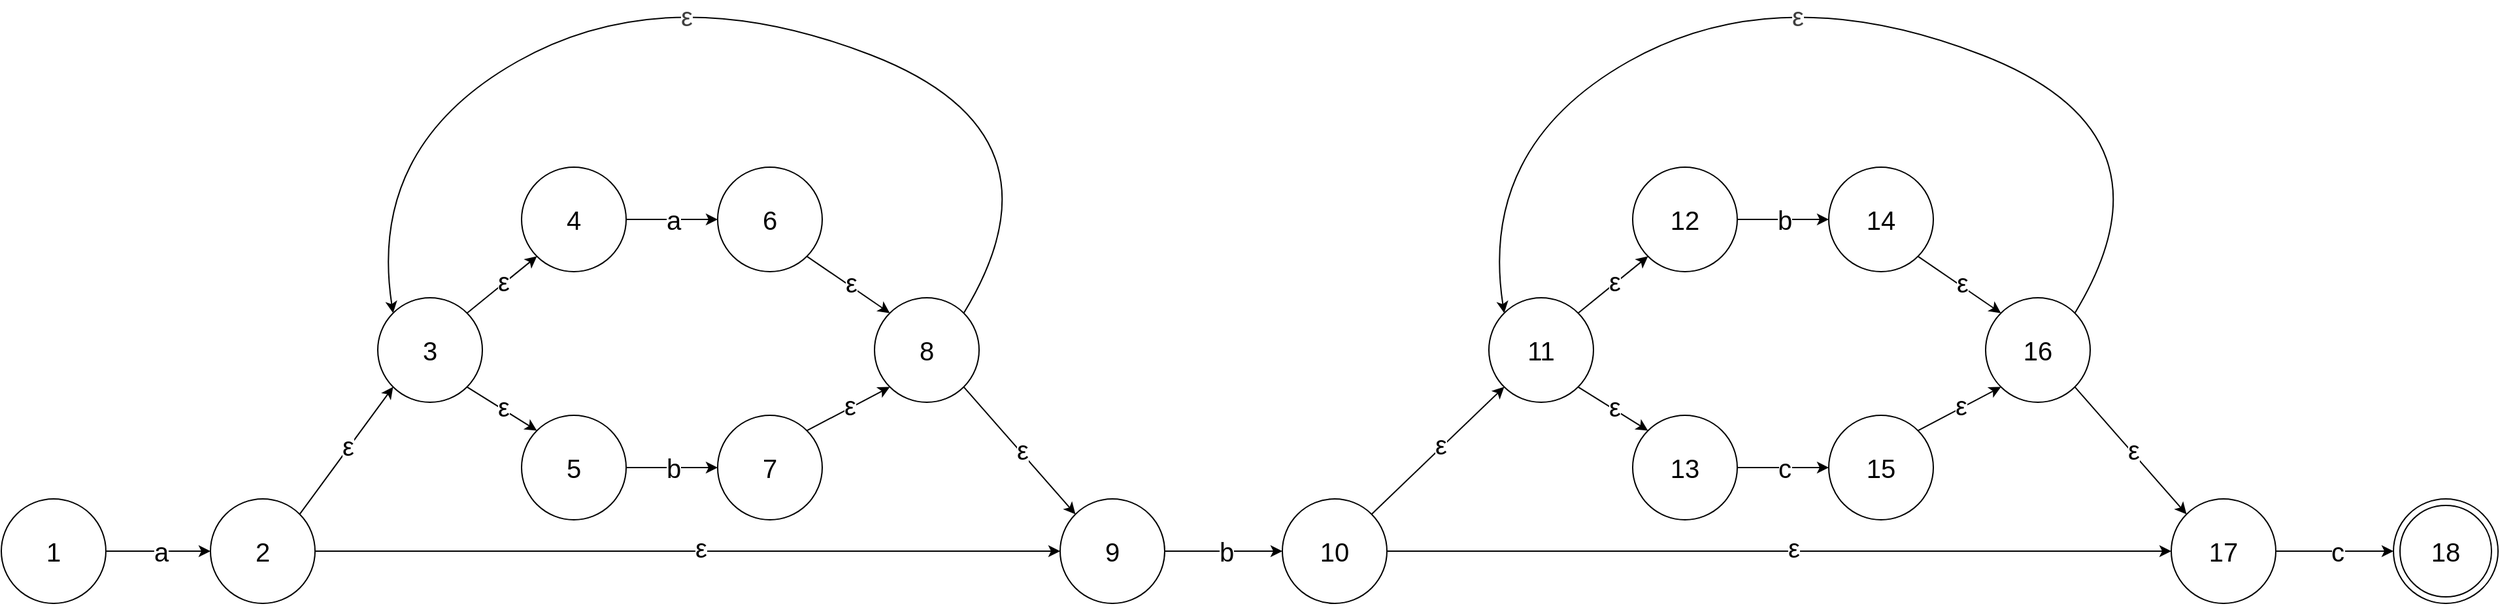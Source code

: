 <mxfile>
    <diagram id="ueg6NqKU8GOXhDqJm9ao" name="Page-1">
        <mxGraphModel dx="1185" dy="818" grid="1" gridSize="10" guides="1" tooltips="1" connect="1" arrows="1" fold="1" page="1" pageScale="1" pageWidth="600" pageHeight="600" background="#ffffff" math="0" shadow="0">
            <root>
                <mxCell id="0"/>
                <mxCell id="1" parent="0"/>
                <mxCell id="5" value="" style="group" parent="1" vertex="1" connectable="0">
                    <mxGeometry x="30" y="393" width="80" height="80" as="geometry"/>
                </mxCell>
                <mxCell id="3" value="1" style="ellipse;whiteSpace=wrap;html=1;aspect=fixed;fontSize=20;" parent="5" vertex="1">
                    <mxGeometry width="80" height="80" as="geometry"/>
                </mxCell>
                <mxCell id="33" style="edgeStyle=none;html=1;exitX=1;exitY=0;exitDx=0;exitDy=0;fontSize=20;entryX=0;entryY=1;entryDx=0;entryDy=0;" parent="1" source="46" target="48" edge="1">
                    <mxGeometry relative="1" as="geometry">
                        <mxPoint x="249.12" y="183.0" as="sourcePoint"/>
                        <mxPoint x="130.0" y="280.12" as="targetPoint"/>
                    </mxGeometry>
                </mxCell>
                <mxCell id="34" value="&lt;font&gt;ε&lt;/font&gt;" style="edgeLabel;html=1;align=center;verticalAlign=middle;resizable=0;points=[];fontSize=20;" parent="33" vertex="1" connectable="0">
                    <mxGeometry x="0.035" relative="1" as="geometry">
                        <mxPoint y="-3" as="offset"/>
                    </mxGeometry>
                </mxCell>
                <mxCell id="35" style="edgeStyle=none;html=1;exitX=1;exitY=0.5;exitDx=0;exitDy=0;fontSize=16;entryX=0;entryY=0.5;entryDx=0;entryDy=0;" parent="1" source="3" target="46" edge="1">
                    <mxGeometry relative="1" as="geometry">
                        <mxPoint x="178.0" y="399.64" as="sourcePoint"/>
                        <mxPoint x="299.92" y="303.0" as="targetPoint"/>
                    </mxGeometry>
                </mxCell>
                <mxCell id="36" value="&lt;font&gt;a&lt;/font&gt;" style="edgeLabel;html=1;align=center;verticalAlign=middle;resizable=0;points=[];fontSize=20;" parent="35" vertex="1" connectable="0">
                    <mxGeometry x="0.035" relative="1" as="geometry">
                        <mxPoint as="offset"/>
                    </mxGeometry>
                </mxCell>
                <mxCell id="45" value="" style="group" parent="1" vertex="1" connectable="0">
                    <mxGeometry x="190" y="393" width="80" height="80" as="geometry"/>
                </mxCell>
                <mxCell id="46" value="2" style="ellipse;whiteSpace=wrap;html=1;aspect=fixed;fontSize=20;" parent="45" vertex="1">
                    <mxGeometry width="80" height="80" as="geometry"/>
                </mxCell>
                <mxCell id="47" value="" style="group" parent="1" vertex="1" connectable="0">
                    <mxGeometry x="318" y="239" width="80" height="79" as="geometry"/>
                </mxCell>
                <mxCell id="48" value="3" style="ellipse;whiteSpace=wrap;html=1;aspect=fixed;fontSize=20;" parent="47" vertex="1">
                    <mxGeometry width="80" height="80" as="geometry"/>
                </mxCell>
                <mxCell id="49" value="" style="group" parent="1" vertex="1" connectable="0">
                    <mxGeometry x="428" y="139" width="80" height="79" as="geometry"/>
                </mxCell>
                <mxCell id="50" value="4" style="ellipse;whiteSpace=wrap;html=1;aspect=fixed;fontSize=20;" parent="49" vertex="1">
                    <mxGeometry width="80" height="80" as="geometry"/>
                </mxCell>
                <mxCell id="51" value="" style="group" parent="1" vertex="1" connectable="0">
                    <mxGeometry x="428" y="329" width="80" height="79" as="geometry"/>
                </mxCell>
                <mxCell id="52" value="5" style="ellipse;whiteSpace=wrap;html=1;aspect=fixed;fontSize=20;" parent="51" vertex="1">
                    <mxGeometry width="80" height="80" as="geometry"/>
                </mxCell>
                <mxCell id="53" style="edgeStyle=none;html=1;exitX=1;exitY=0;exitDx=0;exitDy=0;fontSize=16;entryX=0;entryY=1;entryDx=0;entryDy=0;" parent="1" source="48" target="50" edge="1">
                    <mxGeometry relative="1" as="geometry">
                        <mxPoint x="276" y="411" as="sourcePoint"/>
                        <mxPoint x="340" y="337" as="targetPoint"/>
                    </mxGeometry>
                </mxCell>
                <mxCell id="54" value="&lt;font&gt;ε&lt;/font&gt;" style="edgeLabel;html=1;align=center;verticalAlign=middle;resizable=0;points=[];fontSize=20;" parent="53" vertex="1" connectable="0">
                    <mxGeometry x="0.035" relative="1" as="geometry">
                        <mxPoint y="-3" as="offset"/>
                    </mxGeometry>
                </mxCell>
                <mxCell id="55" style="edgeStyle=none;html=1;exitX=1;exitY=1;exitDx=0;exitDy=0;fontSize=16;entryX=0;entryY=0;entryDx=0;entryDy=0;" parent="1" source="48" target="52" edge="1">
                    <mxGeometry relative="1" as="geometry">
                        <mxPoint x="396" y="281" as="sourcePoint"/>
                        <mxPoint x="470" y="217" as="targetPoint"/>
                    </mxGeometry>
                </mxCell>
                <mxCell id="56" value="&lt;font&gt;ε&lt;/font&gt;" style="edgeLabel;html=1;align=center;verticalAlign=middle;resizable=0;points=[];fontSize=20;" parent="55" vertex="1" connectable="0">
                    <mxGeometry x="0.035" relative="1" as="geometry">
                        <mxPoint y="-3" as="offset"/>
                    </mxGeometry>
                </mxCell>
                <mxCell id="57" value="" style="group" parent="1" vertex="1" connectable="0">
                    <mxGeometry x="578" y="139" width="80" height="79" as="geometry"/>
                </mxCell>
                <mxCell id="58" value="6" style="ellipse;whiteSpace=wrap;html=1;aspect=fixed;fontSize=20;" parent="57" vertex="1">
                    <mxGeometry width="80" height="80" as="geometry"/>
                </mxCell>
                <mxCell id="59" value="" style="group" parent="1" vertex="1" connectable="0">
                    <mxGeometry x="578" y="329" width="80" height="79" as="geometry"/>
                </mxCell>
                <mxCell id="60" value="7" style="ellipse;whiteSpace=wrap;html=1;aspect=fixed;fontSize=20;" parent="59" vertex="1">
                    <mxGeometry width="80" height="80" as="geometry"/>
                </mxCell>
                <mxCell id="61" style="edgeStyle=none;html=1;exitX=1;exitY=0.5;exitDx=0;exitDy=0;fontSize=16;entryX=0;entryY=0.5;entryDx=0;entryDy=0;" parent="1" source="52" target="60" edge="1">
                    <mxGeometry relative="1" as="geometry">
                        <mxPoint x="518" y="409" as="sourcePoint"/>
                        <mxPoint x="598" y="409" as="targetPoint"/>
                    </mxGeometry>
                </mxCell>
                <mxCell id="62" value="&lt;font&gt;b&lt;/font&gt;" style="edgeLabel;html=1;align=center;verticalAlign=middle;resizable=0;points=[];fontSize=20;" parent="61" vertex="1" connectable="0">
                    <mxGeometry x="0.035" relative="1" as="geometry">
                        <mxPoint as="offset"/>
                    </mxGeometry>
                </mxCell>
                <mxCell id="63" style="edgeStyle=none;html=1;exitX=1;exitY=0.5;exitDx=0;exitDy=0;fontSize=16;entryX=0;entryY=0.5;entryDx=0;entryDy=0;" parent="1" source="50" target="58" edge="1">
                    <mxGeometry relative="1" as="geometry">
                        <mxPoint x="518" y="249" as="sourcePoint"/>
                        <mxPoint x="588" y="249" as="targetPoint"/>
                    </mxGeometry>
                </mxCell>
                <mxCell id="64" value="&lt;font&gt;a&lt;/font&gt;" style="edgeLabel;html=1;align=center;verticalAlign=middle;resizable=0;points=[];fontSize=20;" parent="63" vertex="1" connectable="0">
                    <mxGeometry x="0.035" relative="1" as="geometry">
                        <mxPoint as="offset"/>
                    </mxGeometry>
                </mxCell>
                <mxCell id="65" value="" style="group" parent="1" vertex="1" connectable="0">
                    <mxGeometry x="698" y="239" width="80" height="79" as="geometry"/>
                </mxCell>
                <mxCell id="66" value="8" style="ellipse;whiteSpace=wrap;html=1;aspect=fixed;fontSize=20;" parent="65" vertex="1">
                    <mxGeometry width="80" height="80" as="geometry"/>
                </mxCell>
                <mxCell id="67" style="edgeStyle=none;html=1;exitX=1;exitY=1;exitDx=0;exitDy=0;fontSize=16;entryX=0;entryY=0;entryDx=0;entryDy=0;" parent="1" source="58" target="66" edge="1">
                    <mxGeometry relative="1" as="geometry">
                        <mxPoint x="396" y="337" as="sourcePoint"/>
                        <mxPoint x="450" y="371" as="targetPoint"/>
                    </mxGeometry>
                </mxCell>
                <mxCell id="68" value="&lt;font&gt;ε&lt;/font&gt;" style="edgeLabel;html=1;align=center;verticalAlign=middle;resizable=0;points=[];fontSize=20;" parent="67" vertex="1" connectable="0">
                    <mxGeometry x="0.035" relative="1" as="geometry">
                        <mxPoint y="-3" as="offset"/>
                    </mxGeometry>
                </mxCell>
                <mxCell id="69" style="edgeStyle=none;html=1;exitX=1;exitY=0;exitDx=0;exitDy=0;fontSize=16;entryX=0;entryY=1;entryDx=0;entryDy=0;" parent="1" source="60" target="66" edge="1">
                    <mxGeometry relative="1" as="geometry">
                        <mxPoint x="656" y="237" as="sourcePoint"/>
                        <mxPoint x="720" y="281" as="targetPoint"/>
                    </mxGeometry>
                </mxCell>
                <mxCell id="70" value="&lt;font&gt;ε&lt;/font&gt;" style="edgeLabel;html=1;align=center;verticalAlign=middle;resizable=0;points=[];fontSize=20;" parent="69" vertex="1" connectable="0">
                    <mxGeometry x="0.035" relative="1" as="geometry">
                        <mxPoint y="-3" as="offset"/>
                    </mxGeometry>
                </mxCell>
                <mxCell id="71" value="" style="group" parent="1" vertex="1" connectable="0">
                    <mxGeometry x="840" y="393" width="80" height="80" as="geometry"/>
                </mxCell>
                <mxCell id="72" value="9" style="ellipse;whiteSpace=wrap;html=1;aspect=fixed;fontSize=20;" parent="71" vertex="1">
                    <mxGeometry width="80" height="80" as="geometry"/>
                </mxCell>
                <mxCell id="73" style="edgeStyle=none;html=1;exitX=1;exitY=1;exitDx=0;exitDy=0;fontSize=16;entryX=0;entryY=0;entryDx=0;entryDy=0;" parent="1" source="66" target="72" edge="1">
                    <mxGeometry relative="1" as="geometry">
                        <mxPoint x="268" y="415" as="sourcePoint"/>
                        <mxPoint x="340" y="337" as="targetPoint"/>
                    </mxGeometry>
                </mxCell>
                <mxCell id="74" value="&lt;font&gt;ε&lt;/font&gt;" style="edgeLabel;html=1;align=center;verticalAlign=middle;resizable=0;points=[];fontSize=20;" parent="73" vertex="1" connectable="0">
                    <mxGeometry x="0.035" relative="1" as="geometry">
                        <mxPoint y="-3" as="offset"/>
                    </mxGeometry>
                </mxCell>
                <mxCell id="75" style="edgeStyle=none;html=1;exitX=1;exitY=0.5;exitDx=0;exitDy=0;fontSize=16;entryX=0;entryY=0.5;entryDx=0;entryDy=0;" parent="1" source="46" target="72" edge="1">
                    <mxGeometry relative="1" as="geometry">
                        <mxPoint x="268" y="415" as="sourcePoint"/>
                        <mxPoint x="340" y="337" as="targetPoint"/>
                    </mxGeometry>
                </mxCell>
                <mxCell id="76" value="&lt;font&gt;ε&lt;/font&gt;" style="edgeLabel;html=1;align=center;verticalAlign=middle;resizable=0;points=[];fontSize=20;" parent="75" vertex="1" connectable="0">
                    <mxGeometry x="0.035" relative="1" as="geometry">
                        <mxPoint y="-3" as="offset"/>
                    </mxGeometry>
                </mxCell>
                <mxCell id="77" value="" style="group" parent="1" vertex="1" connectable="0">
                    <mxGeometry x="1010" y="393" width="80" height="80" as="geometry"/>
                </mxCell>
                <mxCell id="78" value="10" style="ellipse;whiteSpace=wrap;html=1;aspect=fixed;fontSize=20;" parent="77" vertex="1">
                    <mxGeometry width="80" height="80" as="geometry"/>
                </mxCell>
                <mxCell id="79" style="edgeStyle=none;html=1;exitX=1;exitY=0.5;exitDx=0;exitDy=0;fontSize=16;entryX=0;entryY=0.5;entryDx=0;entryDy=0;" parent="1" source="72" target="78" edge="1">
                    <mxGeometry relative="1" as="geometry">
                        <mxPoint x="930" y="432.67" as="sourcePoint"/>
                        <mxPoint x="1000" y="432.67" as="targetPoint"/>
                    </mxGeometry>
                </mxCell>
                <mxCell id="80" value="&lt;font&gt;b&lt;/font&gt;" style="edgeLabel;html=1;align=center;verticalAlign=middle;resizable=0;points=[];fontSize=20;" parent="79" vertex="1" connectable="0">
                    <mxGeometry x="0.035" relative="1" as="geometry">
                        <mxPoint as="offset"/>
                    </mxGeometry>
                </mxCell>
                <mxCell id="94" style="edgeStyle=none;html=1;exitX=1;exitY=0;exitDx=0;exitDy=0;fontSize=20;entryX=0;entryY=1;entryDx=0;entryDy=0;" parent="1" source="78" target="99" edge="1">
                    <mxGeometry relative="1" as="geometry">
                        <mxPoint x="1178.284" y="404.716" as="sourcePoint"/>
                        <mxPoint x="1050" y="280.12" as="targetPoint"/>
                    </mxGeometry>
                </mxCell>
                <mxCell id="95" value="&lt;font&gt;ε&lt;/font&gt;" style="edgeLabel;html=1;align=center;verticalAlign=middle;resizable=0;points=[];fontSize=20;" parent="94" vertex="1" connectable="0">
                    <mxGeometry x="0.035" relative="1" as="geometry">
                        <mxPoint y="-3" as="offset"/>
                    </mxGeometry>
                </mxCell>
                <mxCell id="98" value="" style="group" parent="1" vertex="1" connectable="0">
                    <mxGeometry x="1168" y="239" width="80" height="79" as="geometry"/>
                </mxCell>
                <mxCell id="99" value="11" style="ellipse;whiteSpace=wrap;html=1;aspect=fixed;fontSize=20;" parent="98" vertex="1">
                    <mxGeometry width="80" height="80" as="geometry"/>
                </mxCell>
                <mxCell id="100" value="" style="group" parent="1" vertex="1" connectable="0">
                    <mxGeometry x="1278" y="139" width="80" height="79" as="geometry"/>
                </mxCell>
                <mxCell id="101" value="12" style="ellipse;whiteSpace=wrap;html=1;aspect=fixed;fontSize=20;" parent="100" vertex="1">
                    <mxGeometry width="80" height="80" as="geometry"/>
                </mxCell>
                <mxCell id="102" value="" style="group" parent="1" vertex="1" connectable="0">
                    <mxGeometry x="1278" y="329" width="80" height="79" as="geometry"/>
                </mxCell>
                <mxCell id="103" value="13" style="ellipse;whiteSpace=wrap;html=1;aspect=fixed;fontSize=20;" parent="102" vertex="1">
                    <mxGeometry width="80" height="80" as="geometry"/>
                </mxCell>
                <mxCell id="104" style="edgeStyle=none;html=1;exitX=1;exitY=0;exitDx=0;exitDy=0;fontSize=20;entryX=0;entryY=1;entryDx=0;entryDy=0;" parent="1" source="99" target="101" edge="1">
                    <mxGeometry relative="1" as="geometry">
                        <mxPoint x="1126" y="411" as="sourcePoint"/>
                        <mxPoint x="1190" y="337" as="targetPoint"/>
                    </mxGeometry>
                </mxCell>
                <mxCell id="105" value="&lt;font&gt;ε&lt;/font&gt;" style="edgeLabel;html=1;align=center;verticalAlign=middle;resizable=0;points=[];fontSize=20;" parent="104" vertex="1" connectable="0">
                    <mxGeometry x="0.035" relative="1" as="geometry">
                        <mxPoint y="-3" as="offset"/>
                    </mxGeometry>
                </mxCell>
                <mxCell id="106" style="edgeStyle=none;html=1;exitX=1;exitY=1;exitDx=0;exitDy=0;fontSize=20;entryX=0;entryY=0;entryDx=0;entryDy=0;" parent="1" source="99" target="103" edge="1">
                    <mxGeometry relative="1" as="geometry">
                        <mxPoint x="1246" y="281" as="sourcePoint"/>
                        <mxPoint x="1320" y="217" as="targetPoint"/>
                    </mxGeometry>
                </mxCell>
                <mxCell id="107" value="&lt;font&gt;ε&lt;/font&gt;" style="edgeLabel;html=1;align=center;verticalAlign=middle;resizable=0;points=[];fontSize=20;" parent="106" vertex="1" connectable="0">
                    <mxGeometry x="0.035" relative="1" as="geometry">
                        <mxPoint y="-3" as="offset"/>
                    </mxGeometry>
                </mxCell>
                <mxCell id="108" value="" style="group" parent="1" vertex="1" connectable="0">
                    <mxGeometry x="1428" y="139" width="80" height="79" as="geometry"/>
                </mxCell>
                <mxCell id="109" value="14" style="ellipse;whiteSpace=wrap;html=1;aspect=fixed;fontSize=20;" parent="108" vertex="1">
                    <mxGeometry width="80" height="80" as="geometry"/>
                </mxCell>
                <mxCell id="110" value="" style="group" parent="1" vertex="1" connectable="0">
                    <mxGeometry x="1428" y="329" width="80" height="79" as="geometry"/>
                </mxCell>
                <mxCell id="111" value="15" style="ellipse;whiteSpace=wrap;html=1;aspect=fixed;fontSize=20;" parent="110" vertex="1">
                    <mxGeometry width="80" height="80" as="geometry"/>
                </mxCell>
                <mxCell id="112" style="edgeStyle=none;html=1;exitX=1;exitY=0.5;exitDx=0;exitDy=0;fontSize=16;entryX=0;entryY=0.5;entryDx=0;entryDy=0;" parent="1" source="103" target="111" edge="1">
                    <mxGeometry relative="1" as="geometry">
                        <mxPoint x="1368" y="409" as="sourcePoint"/>
                        <mxPoint x="1448" y="409" as="targetPoint"/>
                    </mxGeometry>
                </mxCell>
                <mxCell id="113" value="&lt;font&gt;c&lt;/font&gt;" style="edgeLabel;html=1;align=center;verticalAlign=middle;resizable=0;points=[];fontSize=20;" parent="112" vertex="1" connectable="0">
                    <mxGeometry x="0.035" relative="1" as="geometry">
                        <mxPoint as="offset"/>
                    </mxGeometry>
                </mxCell>
                <mxCell id="114" style="edgeStyle=none;html=1;exitX=1;exitY=0.5;exitDx=0;exitDy=0;fontSize=16;entryX=0;entryY=0.5;entryDx=0;entryDy=0;" parent="1" source="101" target="109" edge="1">
                    <mxGeometry relative="1" as="geometry">
                        <mxPoint x="1368" y="249" as="sourcePoint"/>
                        <mxPoint x="1438" y="249" as="targetPoint"/>
                    </mxGeometry>
                </mxCell>
                <mxCell id="115" value="&lt;span&gt;b&lt;/span&gt;" style="edgeLabel;html=1;align=center;verticalAlign=middle;resizable=0;points=[];fontSize=20;" parent="114" vertex="1" connectable="0">
                    <mxGeometry x="0.035" relative="1" as="geometry">
                        <mxPoint as="offset"/>
                    </mxGeometry>
                </mxCell>
                <mxCell id="116" value="" style="group" parent="1" vertex="1" connectable="0">
                    <mxGeometry x="1548" y="239" width="80" height="79" as="geometry"/>
                </mxCell>
                <mxCell id="117" value="16" style="ellipse;whiteSpace=wrap;html=1;aspect=fixed;fontSize=20;" parent="116" vertex="1">
                    <mxGeometry width="80" height="80" as="geometry"/>
                </mxCell>
                <mxCell id="118" style="edgeStyle=none;html=1;exitX=1;exitY=1;exitDx=0;exitDy=0;fontSize=16;entryX=0;entryY=0;entryDx=0;entryDy=0;" parent="1" source="109" target="117" edge="1">
                    <mxGeometry relative="1" as="geometry">
                        <mxPoint x="1246" y="337" as="sourcePoint"/>
                        <mxPoint x="1300" y="371" as="targetPoint"/>
                    </mxGeometry>
                </mxCell>
                <mxCell id="119" value="&lt;font&gt;ε&lt;/font&gt;" style="edgeLabel;html=1;align=center;verticalAlign=middle;resizable=0;points=[];fontSize=20;" parent="118" vertex="1" connectable="0">
                    <mxGeometry x="0.035" relative="1" as="geometry">
                        <mxPoint y="-3" as="offset"/>
                    </mxGeometry>
                </mxCell>
                <mxCell id="120" style="edgeStyle=none;html=1;exitX=1;exitY=0;exitDx=0;exitDy=0;fontSize=16;entryX=0;entryY=1;entryDx=0;entryDy=0;" parent="1" source="111" target="117" edge="1">
                    <mxGeometry relative="1" as="geometry">
                        <mxPoint x="1506" y="237" as="sourcePoint"/>
                        <mxPoint x="1570" y="281" as="targetPoint"/>
                    </mxGeometry>
                </mxCell>
                <mxCell id="121" value="&lt;font&gt;ε&lt;/font&gt;" style="edgeLabel;html=1;align=center;verticalAlign=middle;resizable=0;points=[];fontSize=20;" parent="120" vertex="1" connectable="0">
                    <mxGeometry x="0.035" relative="1" as="geometry">
                        <mxPoint y="-3" as="offset"/>
                    </mxGeometry>
                </mxCell>
                <mxCell id="122" value="" style="group" parent="1" vertex="1" connectable="0">
                    <mxGeometry x="1690" y="393" width="80" height="80" as="geometry"/>
                </mxCell>
                <mxCell id="123" value="17" style="ellipse;whiteSpace=wrap;html=1;aspect=fixed;fontSize=20;" parent="122" vertex="1">
                    <mxGeometry width="80" height="80" as="geometry"/>
                </mxCell>
                <mxCell id="124" style="edgeStyle=none;html=1;exitX=1;exitY=1;exitDx=0;exitDy=0;fontSize=16;entryX=0;entryY=0;entryDx=0;entryDy=0;" parent="1" source="117" target="123" edge="1">
                    <mxGeometry relative="1" as="geometry">
                        <mxPoint x="1118" y="415" as="sourcePoint"/>
                        <mxPoint x="1190" y="337" as="targetPoint"/>
                    </mxGeometry>
                </mxCell>
                <mxCell id="125" value="&lt;font&gt;ε&lt;/font&gt;" style="edgeLabel;html=1;align=center;verticalAlign=middle;resizable=0;points=[];fontSize=20;" parent="124" vertex="1" connectable="0">
                    <mxGeometry x="0.035" relative="1" as="geometry">
                        <mxPoint y="-3" as="offset"/>
                    </mxGeometry>
                </mxCell>
                <mxCell id="126" style="edgeStyle=none;html=1;exitX=1;exitY=0.5;exitDx=0;exitDy=0;fontSize=16;entryX=0;entryY=0.5;entryDx=0;entryDy=0;" parent="1" source="78" target="123" edge="1">
                    <mxGeometry relative="1" as="geometry">
                        <mxPoint x="1190" y="433" as="sourcePoint"/>
                        <mxPoint x="1260" y="337" as="targetPoint"/>
                    </mxGeometry>
                </mxCell>
                <mxCell id="127" value="&lt;font&gt;ε&lt;/font&gt;" style="edgeLabel;html=1;align=center;verticalAlign=middle;resizable=0;points=[];fontSize=20;" parent="126" vertex="1" connectable="0">
                    <mxGeometry x="0.035" relative="1" as="geometry">
                        <mxPoint y="-3" as="offset"/>
                    </mxGeometry>
                </mxCell>
                <mxCell id="129" value="" style="group" parent="1" vertex="1" connectable="0">
                    <mxGeometry x="1860" y="393" width="80" height="80" as="geometry"/>
                </mxCell>
                <mxCell id="130" value="18" style="ellipse;whiteSpace=wrap;html=1;aspect=fixed;fontSize=20;" parent="129" vertex="1">
                    <mxGeometry width="80" height="80" as="geometry"/>
                </mxCell>
                <mxCell id="142" value="" style="ellipse;whiteSpace=wrap;html=1;aspect=fixed;fillColor=none;container=1;" parent="129" vertex="1">
                    <mxGeometry x="5" y="5" width="70" height="70" as="geometry"/>
                </mxCell>
                <mxCell id="131" style="edgeStyle=none;html=1;fontSize=16;entryX=0;entryY=0.5;entryDx=0;entryDy=0;exitX=1;exitY=0.5;exitDx=0;exitDy=0;" parent="1" source="123" target="130" edge="1">
                    <mxGeometry relative="1" as="geometry">
                        <mxPoint x="1800" y="453" as="sourcePoint"/>
                        <mxPoint x="1850" y="432.67" as="targetPoint"/>
                    </mxGeometry>
                </mxCell>
                <mxCell id="132" value="&lt;font&gt;c&lt;/font&gt;" style="edgeLabel;html=1;align=center;verticalAlign=middle;resizable=0;points=[];fontSize=20;" parent="131" vertex="1" connectable="0">
                    <mxGeometry x="0.035" relative="1" as="geometry">
                        <mxPoint as="offset"/>
                    </mxGeometry>
                </mxCell>
                <mxCell id="133" value="" style="curved=1;endArrow=classic;html=1;exitX=1;exitY=0;exitDx=0;exitDy=0;entryX=0;entryY=0;entryDx=0;entryDy=0;" parent="1" source="66" target="48" edge="1">
                    <mxGeometry width="50" height="50" relative="1" as="geometry">
                        <mxPoint x="730" y="183" as="sourcePoint"/>
                        <mxPoint x="780" y="133" as="targetPoint"/>
                        <Array as="points">
                            <mxPoint x="850" y="113"/>
                            <mxPoint x="540" y="-7"/>
                            <mxPoint x="310" y="123"/>
                        </Array>
                    </mxGeometry>
                </mxCell>
                <mxCell id="135" value="&lt;span style=&quot;font-family: monospace; font-size: 0px; text-align: start; background-color: rgb(251, 251, 251);&quot;&gt;%3CmxGraphModel%3E%3Croot%3E%3CmxCell%20id%3D%220%22%2F%3E%3CmxCell%20id%3D%221%22%20parent%3D%220%22%2F%3E%3CmxCell%20id%3D%222%22%20value%3D%22%26lt%3Bfont%20style%3D%26quot%3Bfont-size%3A%2016px%3B%26quot%3B%26gt%3B%CE%B5%26lt%3B%2Ffont%26gt%3B%22%20style%3D%22edgeLabel%3Bhtml%3D1%3Balign%3Dcenter%3BverticalAlign%3Dmiddle%3Bresizable%3D0%3Bpoints%3D%5B%5D%3B%22%20vertex%3D%221%22%20connectable%3D%220%22%20parent%3D%221%22%3E%3CmxGeometry%20x%3D%22413.702%22%20y%3D%22192.429%22%20as%3D%22geometry%22%2F%3E%3C%2FmxCell%3E%3C%2Froot%3E%3C%2FmxGraphModel%3E&lt;/span&gt;" style="edgeLabel;html=1;align=center;verticalAlign=middle;resizable=0;points=[];" parent="133" vertex="1" connectable="0">
                    <mxGeometry x="0.059" y="24" relative="1" as="geometry">
                        <mxPoint as="offset"/>
                    </mxGeometry>
                </mxCell>
                <mxCell id="138" value="&lt;span style=&quot;color: rgb(63, 63, 63);&quot;&gt;ε&lt;/span&gt;" style="edgeLabel;html=1;align=center;verticalAlign=middle;resizable=0;points=[];fontSize=20;" parent="133" vertex="1" connectable="0">
                    <mxGeometry x="0.06" y="23" relative="1" as="geometry">
                        <mxPoint as="offset"/>
                    </mxGeometry>
                </mxCell>
                <mxCell id="139" value="" style="curved=1;endArrow=classic;html=1;exitX=1;exitY=0;exitDx=0;exitDy=0;entryX=0;entryY=0;entryDx=0;entryDy=0;" parent="1" source="117" target="99" edge="1">
                    <mxGeometry width="50" height="50" relative="1" as="geometry">
                        <mxPoint x="1616" y="251" as="sourcePoint"/>
                        <mxPoint x="1180" y="251" as="targetPoint"/>
                        <Array as="points">
                            <mxPoint x="1700" y="113"/>
                            <mxPoint x="1390" y="-7"/>
                            <mxPoint x="1160" y="123"/>
                        </Array>
                    </mxGeometry>
                </mxCell>
                <mxCell id="140" value="&lt;span style=&quot;font-family: monospace; font-size: 0px; text-align: start; background-color: rgb(251, 251, 251);&quot;&gt;%3CmxGraphModel%3E%3Croot%3E%3CmxCell%20id%3D%220%22%2F%3E%3CmxCell%20id%3D%221%22%20parent%3D%220%22%2F%3E%3CmxCell%20id%3D%222%22%20value%3D%22%26lt%3Bfont%20style%3D%26quot%3Bfont-size%3A%2016px%3B%26quot%3B%26gt%3B%CE%B5%26lt%3B%2Ffont%26gt%3B%22%20style%3D%22edgeLabel%3Bhtml%3D1%3Balign%3Dcenter%3BverticalAlign%3Dmiddle%3Bresizable%3D0%3Bpoints%3D%5B%5D%3B%22%20vertex%3D%221%22%20connectable%3D%220%22%20parent%3D%221%22%3E%3CmxGeometry%20x%3D%22413.702%22%20y%3D%22192.429%22%20as%3D%22geometry%22%2F%3E%3C%2FmxCell%3E%3C%2Froot%3E%3C%2FmxGraphModel%3E&lt;/span&gt;" style="edgeLabel;html=1;align=center;verticalAlign=middle;resizable=0;points=[];" parent="139" vertex="1" connectable="0">
                    <mxGeometry x="0.059" y="24" relative="1" as="geometry">
                        <mxPoint as="offset"/>
                    </mxGeometry>
                </mxCell>
                <mxCell id="141" value="&lt;span style=&quot;color: rgb(63, 63, 63);&quot;&gt;ε&lt;/span&gt;" style="edgeLabel;html=1;align=center;verticalAlign=middle;resizable=0;points=[];fontSize=20;" parent="139" vertex="1" connectable="0">
                    <mxGeometry x="0.06" y="23" relative="1" as="geometry">
                        <mxPoint as="offset"/>
                    </mxGeometry>
                </mxCell>
            </root>
        </mxGraphModel>
    </diagram>
</mxfile>